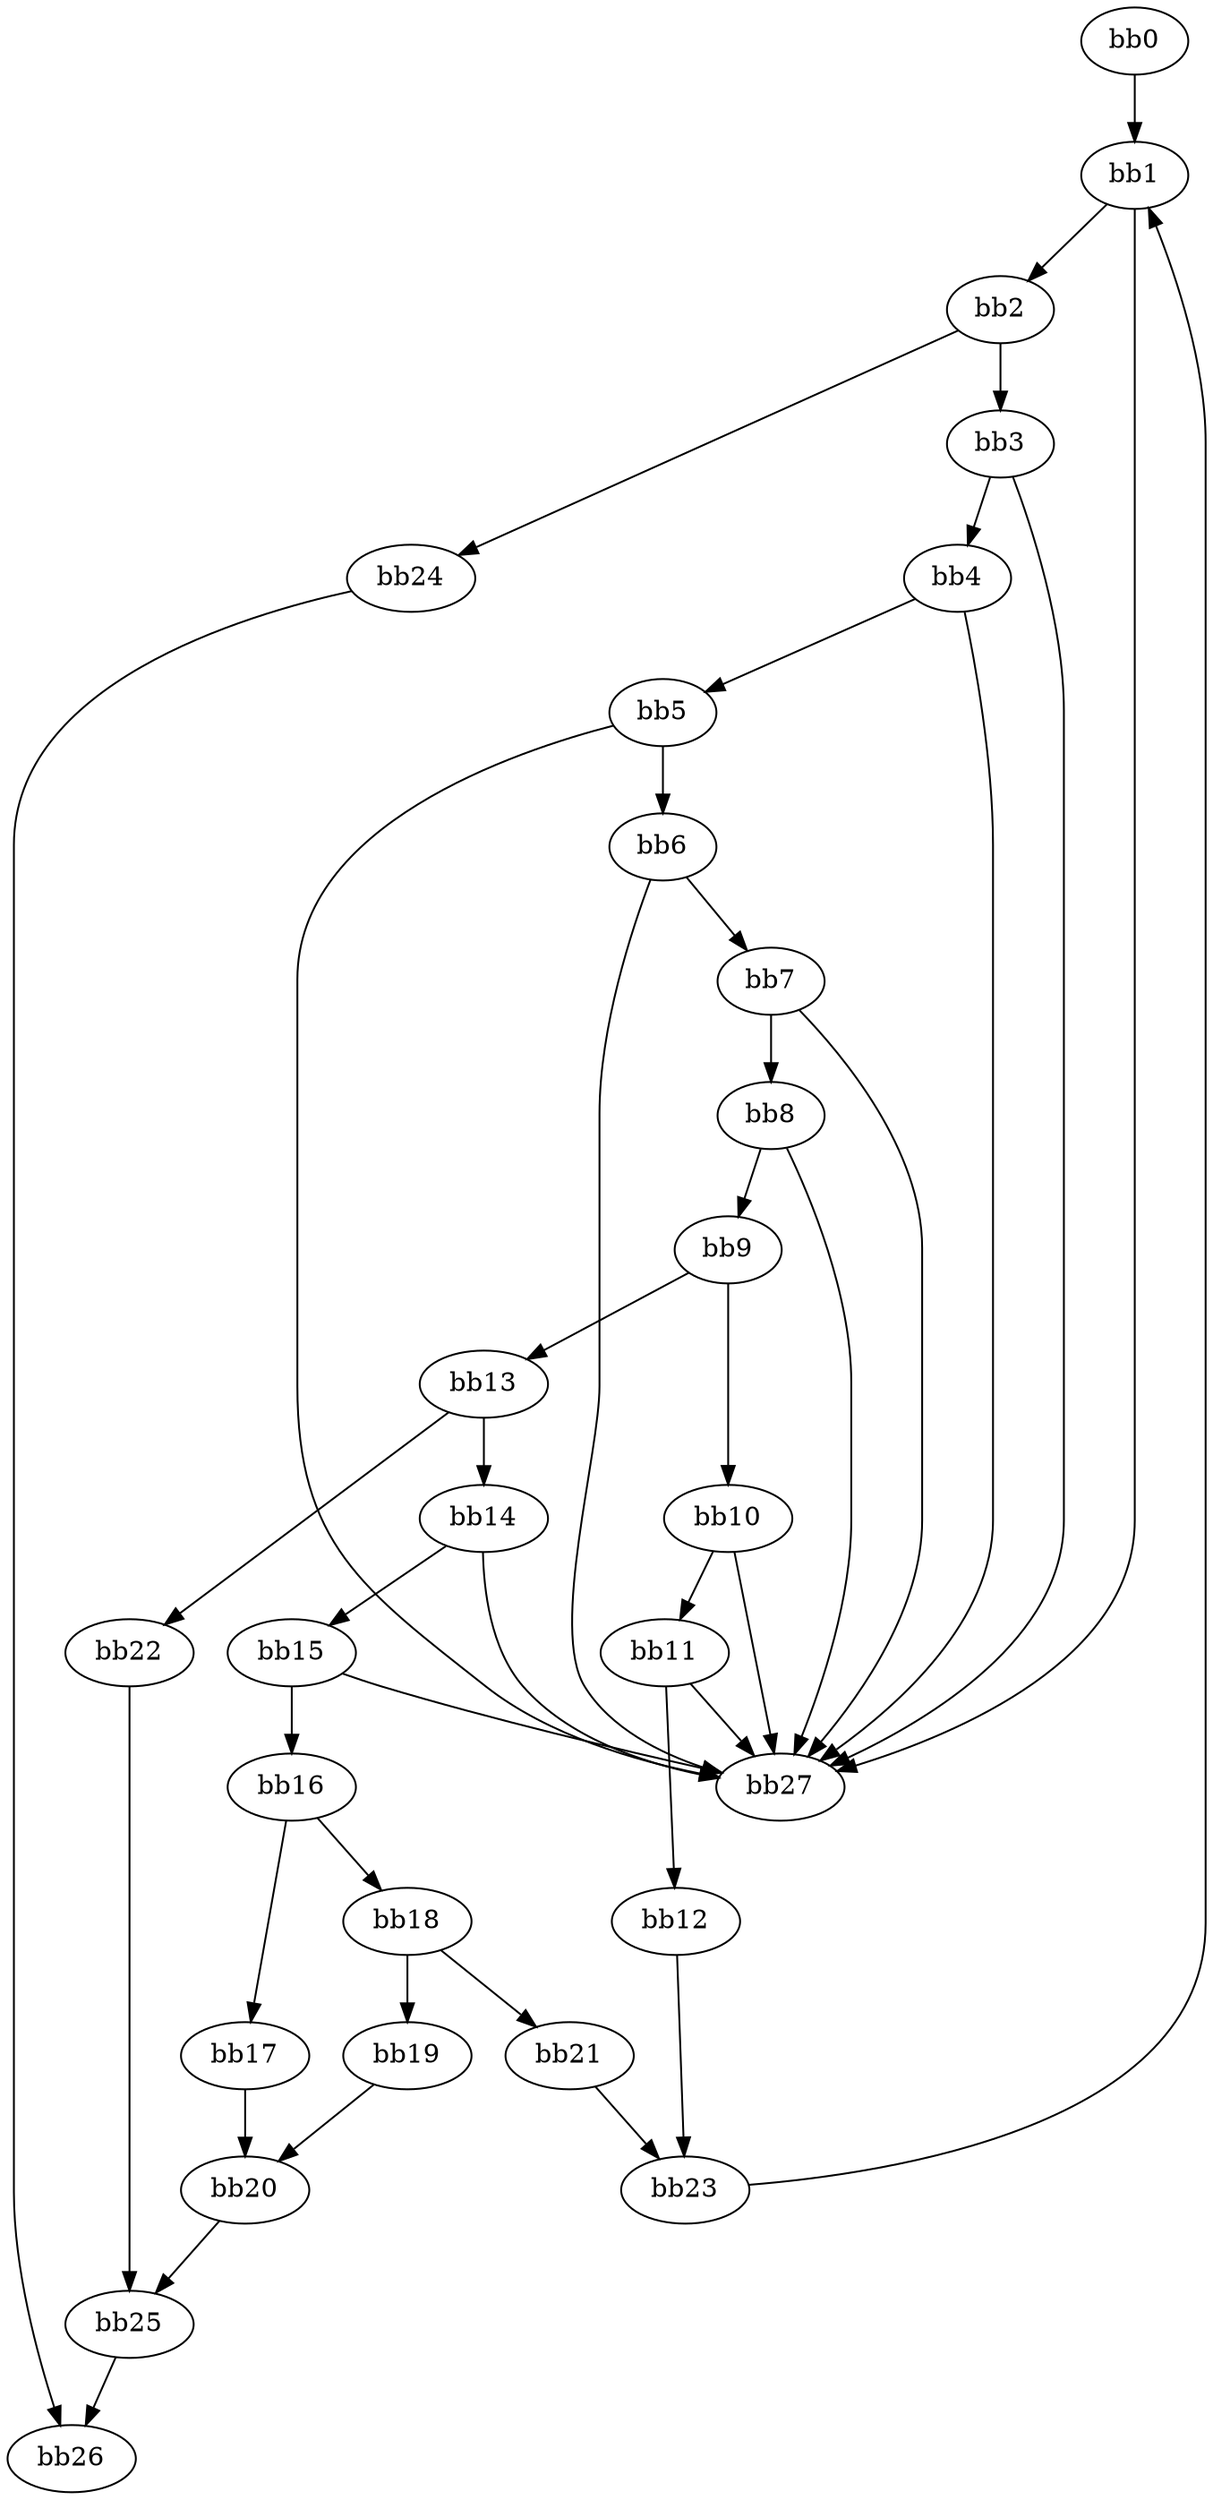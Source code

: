digraph {
    0 [ label = "bb0\l" ]
    1 [ label = "bb1\l" ]
    2 [ label = "bb2\l" ]
    3 [ label = "bb3\l" ]
    4 [ label = "bb4\l" ]
    5 [ label = "bb5\l" ]
    6 [ label = "bb6\l" ]
    7 [ label = "bb7\l" ]
    8 [ label = "bb8\l" ]
    9 [ label = "bb9\l" ]
    10 [ label = "bb10\l" ]
    11 [ label = "bb11\l" ]
    12 [ label = "bb12\l" ]
    13 [ label = "bb13\l" ]
    14 [ label = "bb14\l" ]
    15 [ label = "bb15\l" ]
    16 [ label = "bb16\l" ]
    17 [ label = "bb17\l" ]
    18 [ label = "bb18\l" ]
    19 [ label = "bb19\l" ]
    20 [ label = "bb20\l" ]
    21 [ label = "bb21\l" ]
    22 [ label = "bb22\l" ]
    23 [ label = "bb23\l" ]
    24 [ label = "bb24\l" ]
    25 [ label = "bb25\l" ]
    26 [ label = "bb26\l" ]
    27 [ label = "bb27\l" ]
    0 -> 1 [ ]
    1 -> 2 [ ]
    1 -> 27 [ ]
    2 -> 3 [ ]
    2 -> 24 [ ]
    3 -> 4 [ ]
    3 -> 27 [ ]
    4 -> 5 [ ]
    4 -> 27 [ ]
    5 -> 6 [ ]
    5 -> 27 [ ]
    6 -> 7 [ ]
    6 -> 27 [ ]
    7 -> 8 [ ]
    7 -> 27 [ ]
    8 -> 9 [ ]
    8 -> 27 [ ]
    9 -> 10 [ ]
    9 -> 13 [ ]
    10 -> 11 [ ]
    10 -> 27 [ ]
    11 -> 12 [ ]
    11 -> 27 [ ]
    12 -> 23 [ ]
    13 -> 14 [ ]
    13 -> 22 [ ]
    14 -> 15 [ ]
    14 -> 27 [ ]
    15 -> 16 [ ]
    15 -> 27 [ ]
    16 -> 17 [ ]
    16 -> 18 [ ]
    17 -> 20 [ ]
    18 -> 19 [ ]
    18 -> 21 [ ]
    19 -> 20 [ ]
    20 -> 25 [ ]
    21 -> 23 [ ]
    22 -> 25 [ ]
    23 -> 1 [ ]
    24 -> 26 [ ]
    25 -> 26 [ ]
}

